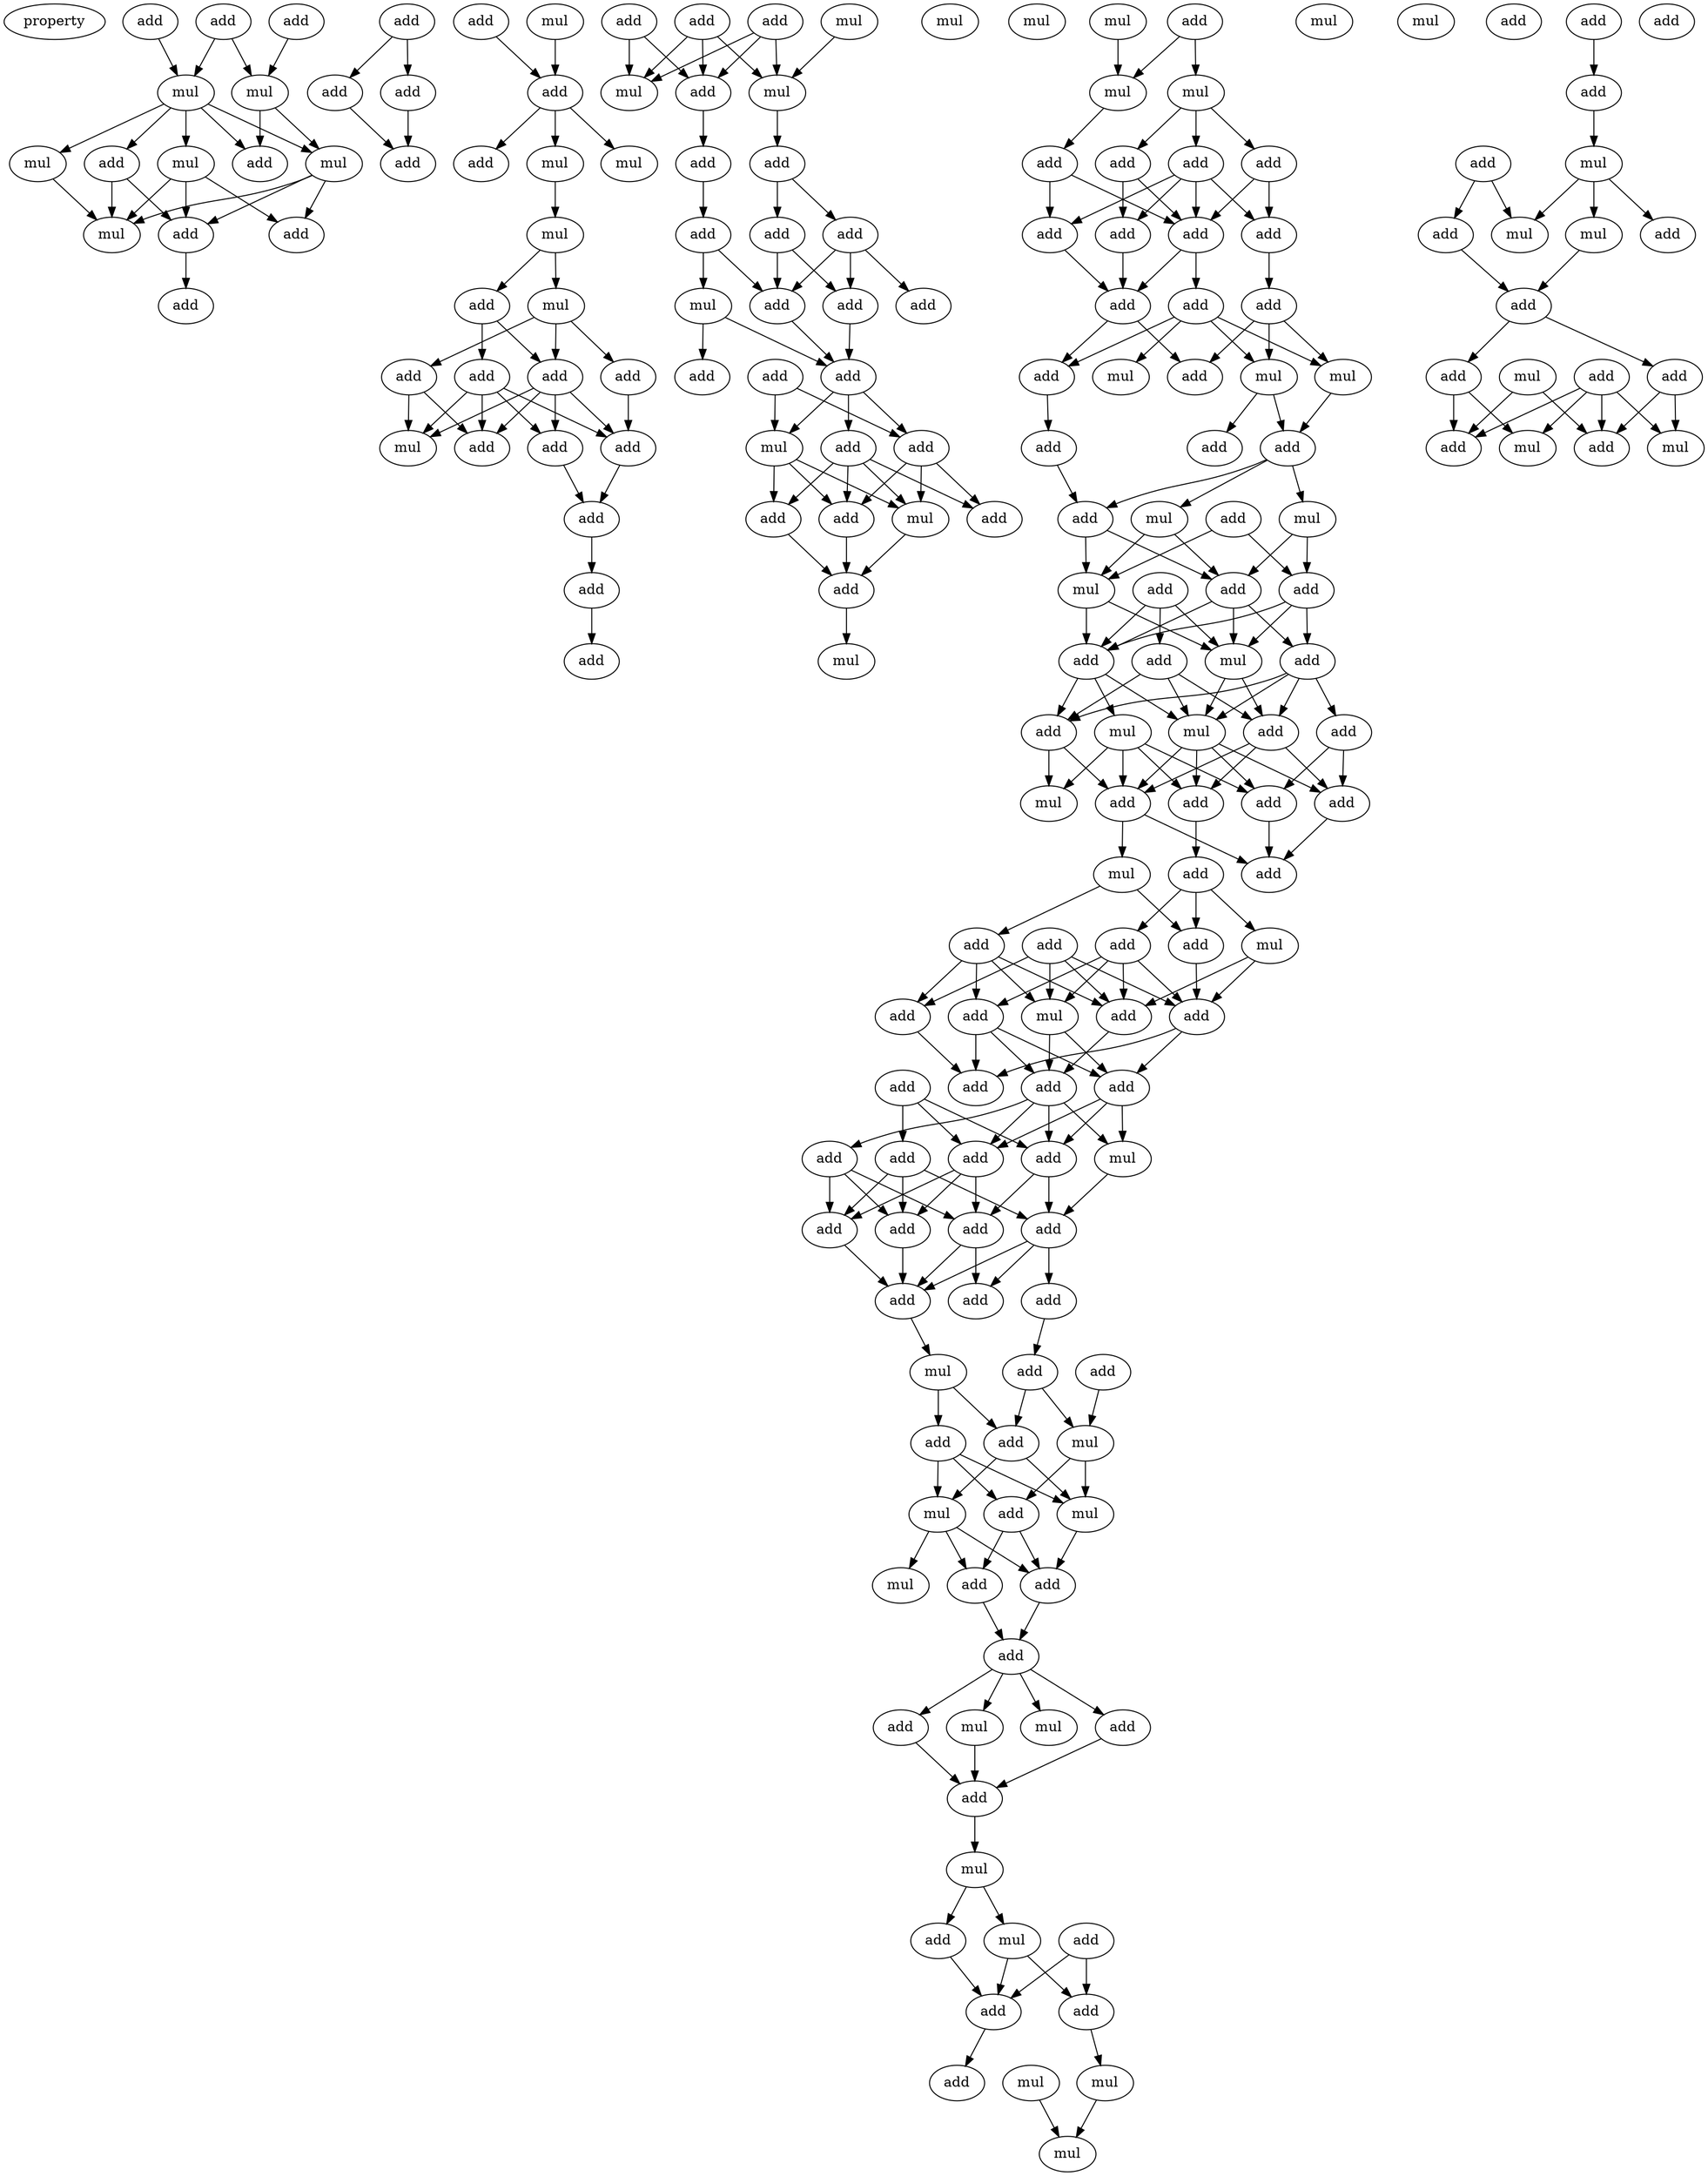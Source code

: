 digraph {
    node [fontcolor=black]
    property [mul=2,lf=1.9]
    0 [ label = add ];
    1 [ label = add ];
    2 [ label = add ];
    3 [ label = mul ];
    4 [ label = mul ];
    5 [ label = add ];
    6 [ label = mul ];
    7 [ label = mul ];
    8 [ label = mul ];
    9 [ label = add ];
    10 [ label = add ];
    11 [ label = add ];
    12 [ label = mul ];
    13 [ label = add ];
    14 [ label = add ];
    15 [ label = add ];
    16 [ label = add ];
    17 [ label = mul ];
    18 [ label = add ];
    19 [ label = add ];
    20 [ label = add ];
    21 [ label = add ];
    22 [ label = mul ];
    23 [ label = mul ];
    24 [ label = mul ];
    25 [ label = add ];
    26 [ label = mul ];
    27 [ label = add ];
    28 [ label = add ];
    29 [ label = add ];
    30 [ label = add ];
    31 [ label = mul ];
    32 [ label = add ];
    33 [ label = add ];
    34 [ label = add ];
    35 [ label = add ];
    36 [ label = add ];
    37 [ label = mul ];
    38 [ label = add ];
    39 [ label = add ];
    40 [ label = add ];
    41 [ label = add ];
    42 [ label = add ];
    43 [ label = mul ];
    44 [ label = mul ];
    45 [ label = add ];
    46 [ label = add ];
    47 [ label = add ];
    48 [ label = add ];
    49 [ label = add ];
    50 [ label = mul ];
    51 [ label = add ];
    52 [ label = add ];
    53 [ label = add ];
    54 [ label = add ];
    55 [ label = add ];
    56 [ label = add ];
    57 [ label = add ];
    58 [ label = add ];
    59 [ label = mul ];
    60 [ label = add ];
    61 [ label = mul ];
    62 [ label = add ];
    63 [ label = mul ];
    64 [ label = add ];
    65 [ label = add ];
    66 [ label = mul ];
    67 [ label = mul ];
    68 [ label = mul ];
    69 [ label = add ];
    70 [ label = mul ];
    71 [ label = mul ];
    72 [ label = mul ];
    73 [ label = add ];
    74 [ label = add ];
    75 [ label = add ];
    76 [ label = add ];
    77 [ label = add ];
    78 [ label = add ];
    79 [ label = add ];
    80 [ label = add ];
    81 [ label = add ];
    82 [ label = add ];
    83 [ label = add ];
    84 [ label = add ];
    85 [ label = add ];
    86 [ label = mul ];
    87 [ label = mul ];
    88 [ label = mul ];
    89 [ label = add ];
    90 [ label = add ];
    91 [ label = add ];
    92 [ label = mul ];
    93 [ label = add ];
    94 [ label = mul ];
    95 [ label = add ];
    96 [ label = add ];
    97 [ label = add ];
    98 [ label = add ];
    99 [ label = mul ];
    100 [ label = mul ];
    101 [ label = add ];
    102 [ label = add ];
    103 [ label = add ];
    104 [ label = add ];
    105 [ label = mul ];
    106 [ label = add ];
    107 [ label = add ];
    108 [ label = mul ];
    109 [ label = add ];
    110 [ label = add ];
    111 [ label = add ];
    112 [ label = mul ];
    113 [ label = add ];
    114 [ label = mul ];
    115 [ label = add ];
    116 [ label = add ];
    117 [ label = add ];
    118 [ label = add ];
    119 [ label = add ];
    120 [ label = mul ];
    121 [ label = add ];
    122 [ label = add ];
    123 [ label = add ];
    124 [ label = add ];
    125 [ label = mul ];
    126 [ label = add ];
    127 [ label = add ];
    128 [ label = add ];
    129 [ label = add ];
    130 [ label = add ];
    131 [ label = add ];
    132 [ label = mul ];
    133 [ label = add ];
    134 [ label = add ];
    135 [ label = add ];
    136 [ label = add ];
    137 [ label = add ];
    138 [ label = add ];
    139 [ label = add ];
    140 [ label = add ];
    141 [ label = add ];
    142 [ label = add ];
    143 [ label = mul ];
    144 [ label = add ];
    145 [ label = add ];
    146 [ label = add ];
    147 [ label = add ];
    148 [ label = mul ];
    149 [ label = mul ];
    150 [ label = mul ];
    151 [ label = add ];
    152 [ label = mul ];
    153 [ label = add ];
    154 [ label = mul ];
    155 [ label = add ];
    156 [ label = add ];
    157 [ label = add ];
    158 [ label = mul ];
    159 [ label = mul ];
    160 [ label = add ];
    161 [ label = add ];
    162 [ label = mul ];
    163 [ label = add ];
    164 [ label = mul ];
    165 [ label = add ];
    166 [ label = add ];
    167 [ label = add ];
    168 [ label = mul ];
    169 [ label = add ];
    170 [ label = mul ];
    171 [ label = add ];
    172 [ label = add ];
    173 [ label = mul ];
    174 [ label = add ];
    175 [ label = mul ];
    176 [ label = add ];
    177 [ label = add ];
    178 [ label = mul ];
    179 [ label = add ];
    180 [ label = mul ];
    181 [ label = add ];
    182 [ label = add ];
    183 [ label = add ];
    184 [ label = add ];
    185 [ label = add ];
    186 [ label = mul ];
    187 [ label = add ];
    188 [ label = mul ];
    189 [ label = mul ];
    190 [ label = add ];
    0 -> 4 [ name = 0 ];
    1 -> 3 [ name = 1 ];
    1 -> 4 [ name = 2 ];
    2 -> 3 [ name = 3 ];
    3 -> 7 [ name = 4 ];
    3 -> 9 [ name = 5 ];
    4 -> 5 [ name = 6 ];
    4 -> 6 [ name = 7 ];
    4 -> 7 [ name = 8 ];
    4 -> 8 [ name = 9 ];
    4 -> 9 [ name = 10 ];
    5 -> 11 [ name = 11 ];
    5 -> 12 [ name = 12 ];
    6 -> 12 [ name = 13 ];
    7 -> 10 [ name = 14 ];
    7 -> 11 [ name = 15 ];
    7 -> 12 [ name = 16 ];
    8 -> 10 [ name = 17 ];
    8 -> 11 [ name = 18 ];
    8 -> 12 [ name = 19 ];
    11 -> 13 [ name = 20 ];
    14 -> 16 [ name = 21 ];
    14 -> 18 [ name = 22 ];
    15 -> 19 [ name = 23 ];
    16 -> 20 [ name = 24 ];
    17 -> 19 [ name = 25 ];
    18 -> 20 [ name = 26 ];
    19 -> 21 [ name = 27 ];
    19 -> 22 [ name = 28 ];
    19 -> 23 [ name = 29 ];
    22 -> 24 [ name = 30 ];
    24 -> 25 [ name = 31 ];
    24 -> 26 [ name = 32 ];
    25 -> 28 [ name = 33 ];
    25 -> 30 [ name = 34 ];
    26 -> 27 [ name = 35 ];
    26 -> 29 [ name = 36 ];
    26 -> 30 [ name = 37 ];
    27 -> 32 [ name = 38 ];
    28 -> 31 [ name = 39 ];
    28 -> 32 [ name = 40 ];
    28 -> 33 [ name = 41 ];
    28 -> 34 [ name = 42 ];
    29 -> 31 [ name = 43 ];
    29 -> 33 [ name = 44 ];
    30 -> 31 [ name = 45 ];
    30 -> 32 [ name = 46 ];
    30 -> 33 [ name = 47 ];
    30 -> 34 [ name = 48 ];
    32 -> 35 [ name = 49 ];
    34 -> 35 [ name = 50 ];
    35 -> 36 [ name = 51 ];
    36 -> 40 [ name = 52 ];
    37 -> 43 [ name = 53 ];
    38 -> 42 [ name = 54 ];
    38 -> 43 [ name = 55 ];
    38 -> 44 [ name = 56 ];
    39 -> 42 [ name = 57 ];
    39 -> 43 [ name = 58 ];
    39 -> 44 [ name = 59 ];
    41 -> 42 [ name = 60 ];
    41 -> 44 [ name = 61 ];
    42 -> 46 [ name = 62 ];
    43 -> 45 [ name = 63 ];
    45 -> 47 [ name = 64 ];
    45 -> 49 [ name = 65 ];
    46 -> 48 [ name = 66 ];
    47 -> 51 [ name = 67 ];
    47 -> 52 [ name = 68 ];
    47 -> 53 [ name = 69 ];
    48 -> 50 [ name = 70 ];
    48 -> 51 [ name = 71 ];
    49 -> 51 [ name = 72 ];
    49 -> 53 [ name = 73 ];
    50 -> 54 [ name = 74 ];
    50 -> 55 [ name = 75 ];
    51 -> 54 [ name = 76 ];
    53 -> 54 [ name = 77 ];
    54 -> 57 [ name = 78 ];
    54 -> 58 [ name = 79 ];
    54 -> 59 [ name = 80 ];
    56 -> 57 [ name = 81 ];
    56 -> 59 [ name = 82 ];
    57 -> 61 [ name = 83 ];
    57 -> 62 [ name = 84 ];
    57 -> 64 [ name = 85 ];
    58 -> 60 [ name = 86 ];
    58 -> 61 [ name = 87 ];
    58 -> 62 [ name = 88 ];
    58 -> 64 [ name = 89 ];
    59 -> 60 [ name = 90 ];
    59 -> 61 [ name = 91 ];
    59 -> 64 [ name = 92 ];
    60 -> 65 [ name = 93 ];
    61 -> 65 [ name = 94 ];
    64 -> 65 [ name = 95 ];
    65 -> 66 [ name = 96 ];
    68 -> 72 [ name = 97 ];
    69 -> 71 [ name = 98 ];
    69 -> 72 [ name = 99 ];
    71 -> 73 [ name = 100 ];
    71 -> 74 [ name = 101 ];
    71 -> 76 [ name = 102 ];
    72 -> 75 [ name = 103 ];
    73 -> 77 [ name = 104 ];
    73 -> 78 [ name = 105 ];
    73 -> 79 [ name = 106 ];
    73 -> 80 [ name = 107 ];
    74 -> 78 [ name = 108 ];
    74 -> 80 [ name = 109 ];
    75 -> 78 [ name = 110 ];
    75 -> 79 [ name = 111 ];
    76 -> 77 [ name = 112 ];
    76 -> 78 [ name = 113 ];
    77 -> 83 [ name = 114 ];
    78 -> 81 [ name = 115 ];
    78 -> 83 [ name = 116 ];
    79 -> 83 [ name = 117 ];
    80 -> 82 [ name = 118 ];
    81 -> 84 [ name = 119 ];
    81 -> 86 [ name = 120 ];
    81 -> 87 [ name = 121 ];
    81 -> 88 [ name = 122 ];
    82 -> 85 [ name = 123 ];
    82 -> 86 [ name = 124 ];
    82 -> 88 [ name = 125 ];
    83 -> 84 [ name = 126 ];
    83 -> 85 [ name = 127 ];
    84 -> 90 [ name = 128 ];
    86 -> 89 [ name = 129 ];
    86 -> 91 [ name = 130 ];
    88 -> 91 [ name = 131 ];
    90 -> 95 [ name = 132 ];
    91 -> 92 [ name = 133 ];
    91 -> 94 [ name = 134 ];
    91 -> 95 [ name = 135 ];
    92 -> 96 [ name = 136 ];
    92 -> 97 [ name = 137 ];
    93 -> 96 [ name = 138 ];
    93 -> 99 [ name = 139 ];
    94 -> 97 [ name = 140 ];
    94 -> 99 [ name = 141 ];
    95 -> 97 [ name = 142 ];
    95 -> 99 [ name = 143 ];
    96 -> 100 [ name = 144 ];
    96 -> 102 [ name = 145 ];
    96 -> 103 [ name = 146 ];
    97 -> 100 [ name = 147 ];
    97 -> 102 [ name = 148 ];
    97 -> 103 [ name = 149 ];
    98 -> 100 [ name = 150 ];
    98 -> 101 [ name = 151 ];
    98 -> 102 [ name = 152 ];
    99 -> 100 [ name = 153 ];
    99 -> 102 [ name = 154 ];
    100 -> 107 [ name = 155 ];
    100 -> 108 [ name = 156 ];
    101 -> 106 [ name = 157 ];
    101 -> 107 [ name = 158 ];
    101 -> 108 [ name = 159 ];
    102 -> 105 [ name = 160 ];
    102 -> 106 [ name = 161 ];
    102 -> 108 [ name = 162 ];
    103 -> 104 [ name = 163 ];
    103 -> 106 [ name = 164 ];
    103 -> 107 [ name = 165 ];
    103 -> 108 [ name = 166 ];
    104 -> 111 [ name = 167 ];
    104 -> 113 [ name = 168 ];
    105 -> 109 [ name = 169 ];
    105 -> 110 [ name = 170 ];
    105 -> 111 [ name = 171 ];
    105 -> 112 [ name = 172 ];
    106 -> 109 [ name = 173 ];
    106 -> 112 [ name = 174 ];
    107 -> 109 [ name = 175 ];
    107 -> 110 [ name = 176 ];
    107 -> 113 [ name = 177 ];
    108 -> 109 [ name = 178 ];
    108 -> 110 [ name = 179 ];
    108 -> 111 [ name = 180 ];
    108 -> 113 [ name = 181 ];
    109 -> 114 [ name = 182 ];
    109 -> 115 [ name = 183 ];
    110 -> 116 [ name = 184 ];
    111 -> 115 [ name = 185 ];
    113 -> 115 [ name = 186 ];
    114 -> 118 [ name = 187 ];
    114 -> 119 [ name = 188 ];
    116 -> 117 [ name = 189 ];
    116 -> 118 [ name = 190 ];
    116 -> 120 [ name = 191 ];
    117 -> 122 [ name = 192 ];
    117 -> 123 [ name = 193 ];
    117 -> 125 [ name = 194 ];
    117 -> 126 [ name = 195 ];
    118 -> 123 [ name = 196 ];
    119 -> 122 [ name = 197 ];
    119 -> 124 [ name = 198 ];
    119 -> 125 [ name = 199 ];
    119 -> 126 [ name = 200 ];
    120 -> 122 [ name = 201 ];
    120 -> 123 [ name = 202 ];
    121 -> 122 [ name = 203 ];
    121 -> 123 [ name = 204 ];
    121 -> 124 [ name = 205 ];
    121 -> 125 [ name = 206 ];
    122 -> 127 [ name = 207 ];
    123 -> 128 [ name = 208 ];
    123 -> 130 [ name = 209 ];
    124 -> 128 [ name = 210 ];
    125 -> 127 [ name = 211 ];
    125 -> 130 [ name = 212 ];
    126 -> 127 [ name = 213 ];
    126 -> 128 [ name = 214 ];
    126 -> 130 [ name = 215 ];
    127 -> 131 [ name = 216 ];
    127 -> 132 [ name = 217 ];
    127 -> 133 [ name = 218 ];
    127 -> 135 [ name = 219 ];
    129 -> 133 [ name = 220 ];
    129 -> 134 [ name = 221 ];
    129 -> 135 [ name = 222 ];
    130 -> 132 [ name = 223 ];
    130 -> 133 [ name = 224 ];
    130 -> 135 [ name = 225 ];
    131 -> 136 [ name = 226 ];
    131 -> 137 [ name = 227 ];
    131 -> 138 [ name = 228 ];
    132 -> 139 [ name = 229 ];
    133 -> 136 [ name = 230 ];
    133 -> 137 [ name = 231 ];
    133 -> 138 [ name = 232 ];
    134 -> 136 [ name = 233 ];
    134 -> 137 [ name = 234 ];
    134 -> 139 [ name = 235 ];
    135 -> 138 [ name = 236 ];
    135 -> 139 [ name = 237 ];
    136 -> 140 [ name = 238 ];
    137 -> 140 [ name = 239 ];
    138 -> 140 [ name = 240 ];
    138 -> 141 [ name = 241 ];
    139 -> 140 [ name = 242 ];
    139 -> 141 [ name = 243 ];
    139 -> 142 [ name = 244 ];
    140 -> 143 [ name = 245 ];
    142 -> 144 [ name = 246 ];
    143 -> 146 [ name = 247 ];
    143 -> 147 [ name = 248 ];
    144 -> 147 [ name = 249 ];
    144 -> 148 [ name = 250 ];
    145 -> 148 [ name = 251 ];
    146 -> 149 [ name = 252 ];
    146 -> 150 [ name = 253 ];
    146 -> 151 [ name = 254 ];
    147 -> 149 [ name = 255 ];
    147 -> 150 [ name = 256 ];
    148 -> 149 [ name = 257 ];
    148 -> 151 [ name = 258 ];
    149 -> 155 [ name = 259 ];
    150 -> 153 [ name = 260 ];
    150 -> 154 [ name = 261 ];
    150 -> 155 [ name = 262 ];
    151 -> 153 [ name = 263 ];
    151 -> 155 [ name = 264 ];
    153 -> 156 [ name = 265 ];
    155 -> 156 [ name = 266 ];
    156 -> 157 [ name = 267 ];
    156 -> 158 [ name = 268 ];
    156 -> 159 [ name = 269 ];
    156 -> 160 [ name = 270 ];
    157 -> 161 [ name = 271 ];
    158 -> 161 [ name = 272 ];
    160 -> 161 [ name = 273 ];
    161 -> 162 [ name = 274 ];
    162 -> 163 [ name = 275 ];
    162 -> 164 [ name = 276 ];
    163 -> 166 [ name = 277 ];
    164 -> 166 [ name = 278 ];
    164 -> 167 [ name = 279 ];
    165 -> 166 [ name = 280 ];
    165 -> 167 [ name = 281 ];
    166 -> 169 [ name = 282 ];
    167 -> 168 [ name = 283 ];
    168 -> 173 [ name = 284 ];
    170 -> 173 [ name = 285 ];
    172 -> 174 [ name = 286 ];
    174 -> 175 [ name = 287 ];
    175 -> 178 [ name = 288 ];
    175 -> 179 [ name = 289 ];
    175 -> 180 [ name = 290 ];
    176 -> 177 [ name = 291 ];
    176 -> 178 [ name = 292 ];
    177 -> 182 [ name = 293 ];
    180 -> 182 [ name = 294 ];
    182 -> 183 [ name = 295 ];
    182 -> 184 [ name = 296 ];
    183 -> 188 [ name = 297 ];
    183 -> 190 [ name = 298 ];
    184 -> 187 [ name = 299 ];
    184 -> 189 [ name = 300 ];
    185 -> 187 [ name = 301 ];
    185 -> 188 [ name = 302 ];
    185 -> 189 [ name = 303 ];
    185 -> 190 [ name = 304 ];
    186 -> 187 [ name = 305 ];
    186 -> 190 [ name = 306 ];
}
